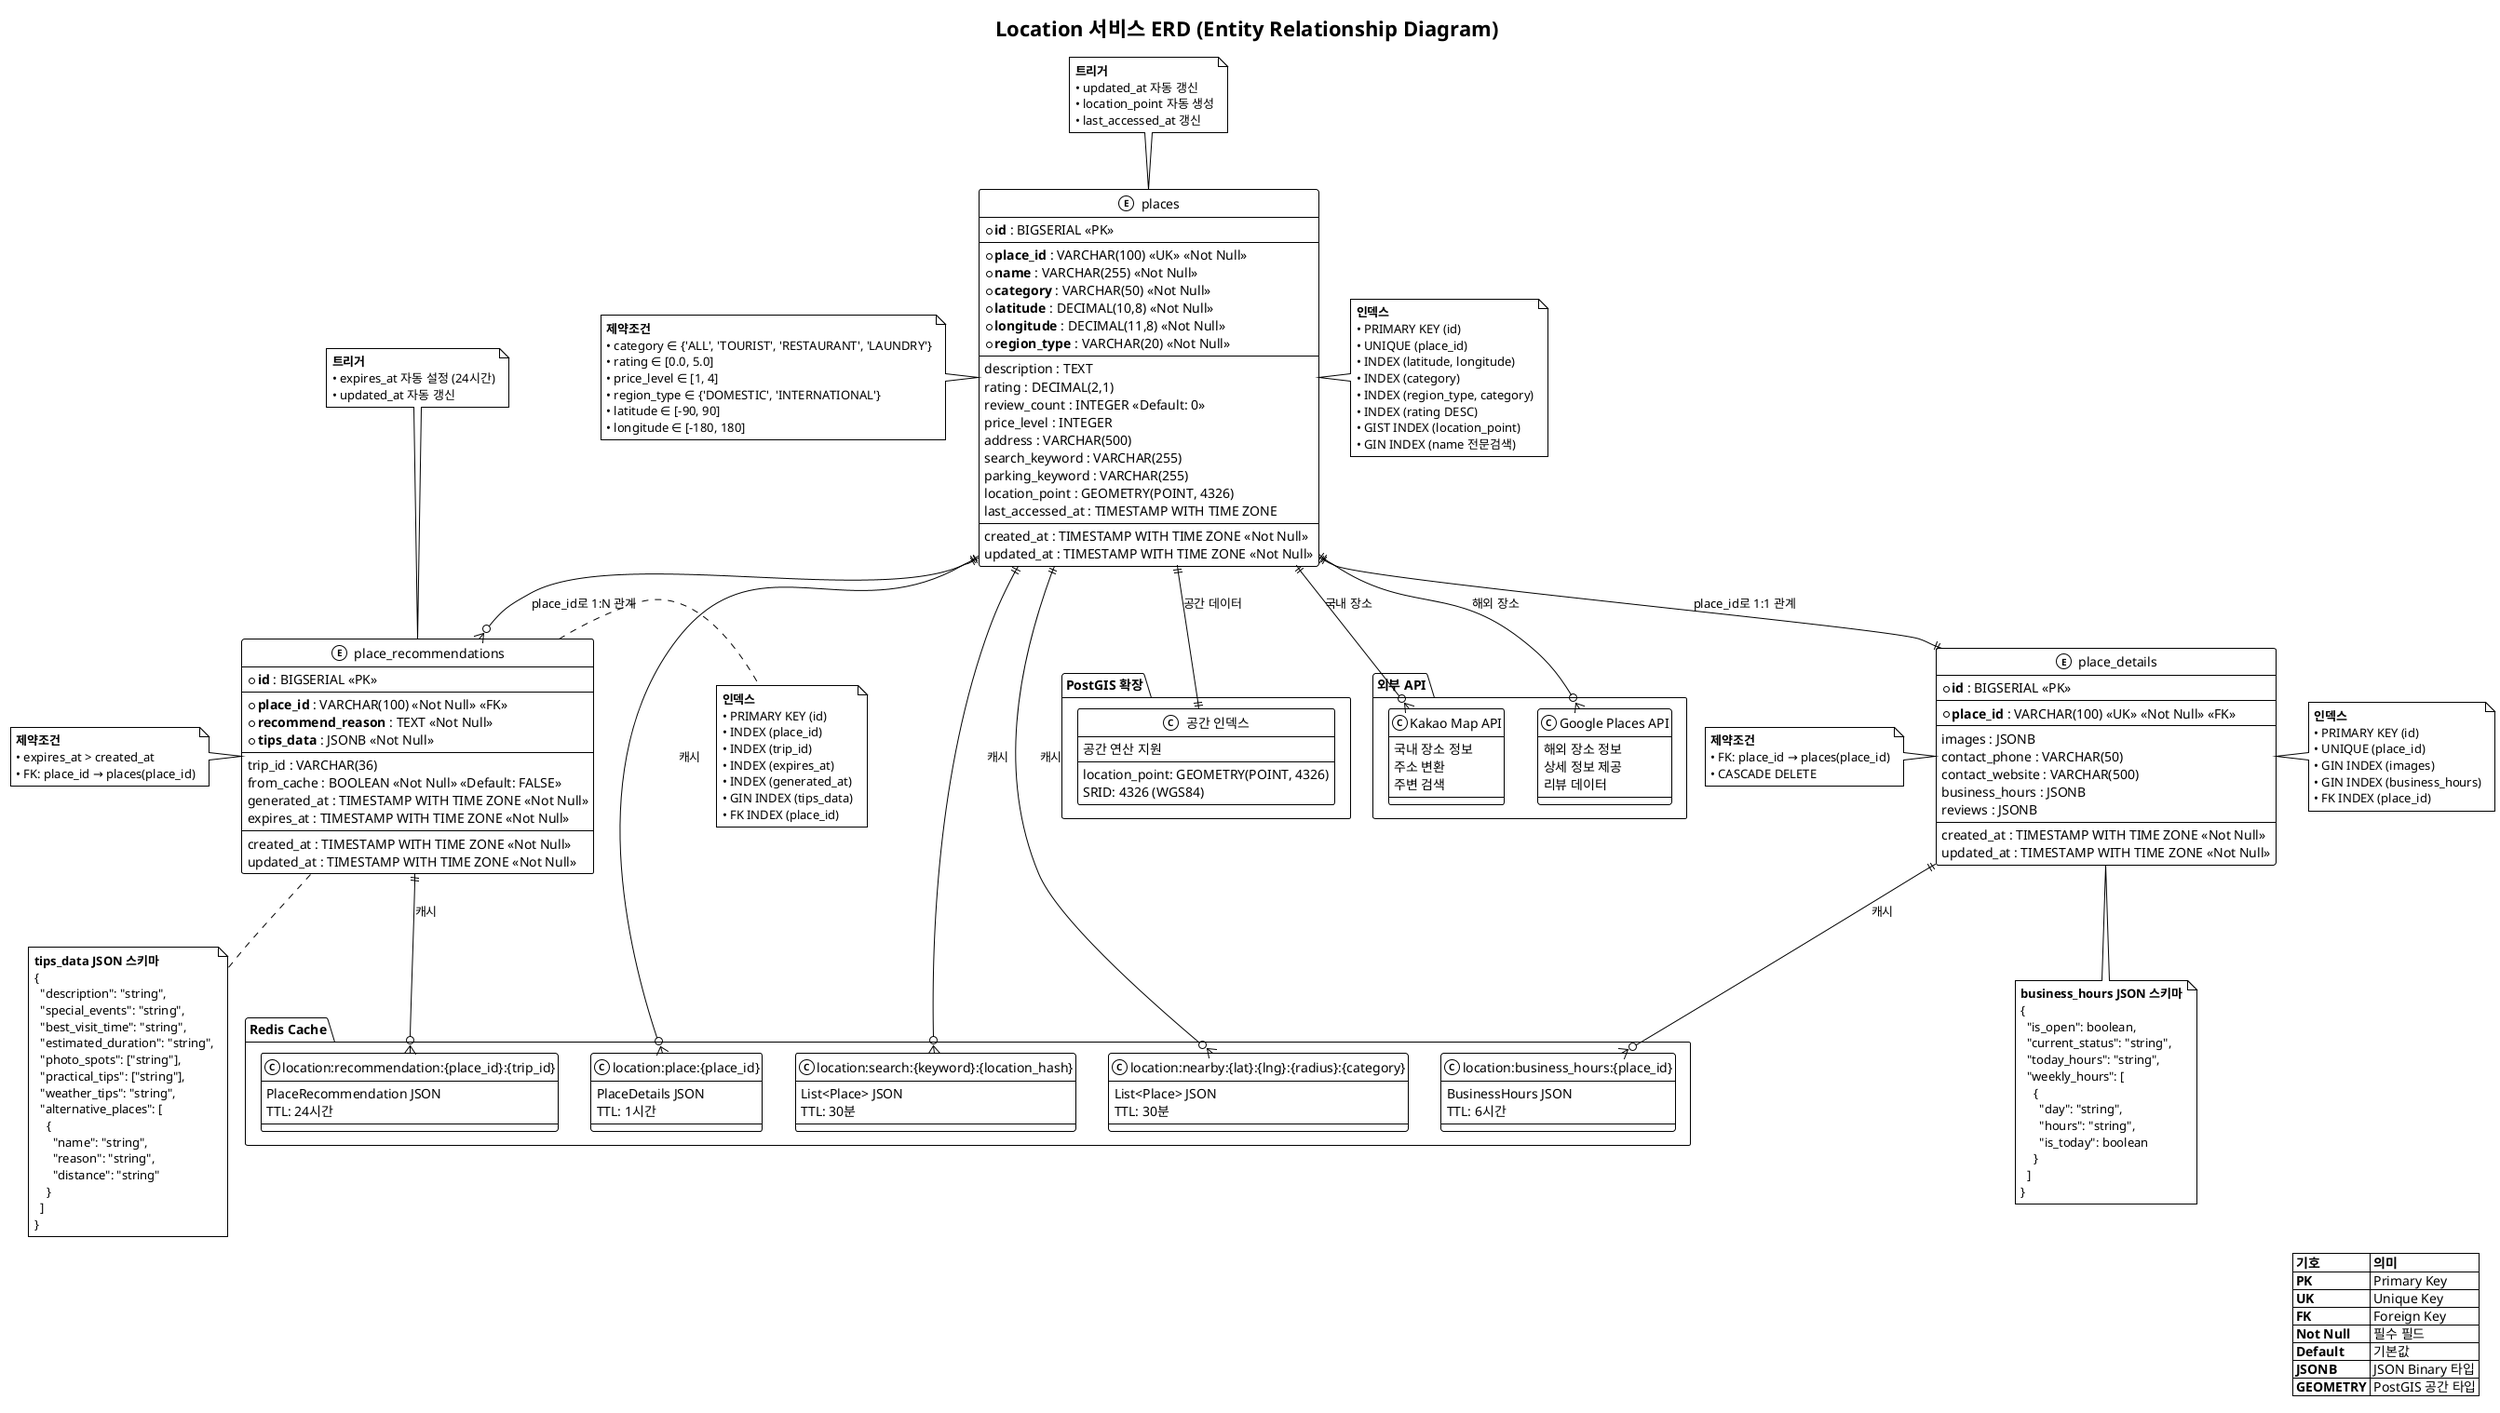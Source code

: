 @startuml
!theme mono

title Location 서비스 ERD (Entity Relationship Diagram)

' =====================================
' 테이블 정의
' =====================================

entity "places" as places {
    * **id** : BIGSERIAL <<PK>>
    --
    * **place_id** : VARCHAR(100) <<UK>> <<Not Null>>
    * **name** : VARCHAR(255) <<Not Null>>
    * **category** : VARCHAR(50) <<Not Null>>
    * **latitude** : DECIMAL(10,8) <<Not Null>>
    * **longitude** : DECIMAL(11,8) <<Not Null>>
    * **region_type** : VARCHAR(20) <<Not Null>>
    --
    description : TEXT
    rating : DECIMAL(2,1)
    review_count : INTEGER <<Default: 0>>
    price_level : INTEGER
    address : VARCHAR(500)
    search_keyword : VARCHAR(255)
    parking_keyword : VARCHAR(255)
    location_point : GEOMETRY(POINT, 4326)
    last_accessed_at : TIMESTAMP WITH TIME ZONE
    --
    created_at : TIMESTAMP WITH TIME ZONE <<Not Null>>
    updated_at : TIMESTAMP WITH TIME ZONE <<Not Null>>
}

entity "place_details" as place_details {
    * **id** : BIGSERIAL <<PK>>
    --
    * **place_id** : VARCHAR(100) <<UK>> <<Not Null>> <<FK>>
    --
    images : JSONB
    contact_phone : VARCHAR(50)
    contact_website : VARCHAR(500)
    business_hours : JSONB
    reviews : JSONB
    --
    created_at : TIMESTAMP WITH TIME ZONE <<Not Null>>
    updated_at : TIMESTAMP WITH TIME ZONE <<Not Null>>
}

entity "place_recommendations" as place_recommendations {
    * **id** : BIGSERIAL <<PK>>
    --
    * **place_id** : VARCHAR(100) <<Not Null>> <<FK>>
    * **recommend_reason** : TEXT <<Not Null>>
    * **tips_data** : JSONB <<Not Null>>
    --
    trip_id : VARCHAR(36)
    from_cache : BOOLEAN <<Not Null>> <<Default: FALSE>>
    generated_at : TIMESTAMP WITH TIME ZONE <<Not Null>>
    expires_at : TIMESTAMP WITH TIME ZONE <<Not Null>>
    --
    created_at : TIMESTAMP WITH TIME ZONE <<Not Null>>
    updated_at : TIMESTAMP WITH TIME ZONE <<Not Null>>
}

' =====================================
' 관계 정의
' =====================================

places ||--|| place_details : "place_id로 1:1 관계"
places ||--o{ place_recommendations : "place_id로 1:N 관계"

' =====================================
' 인덱스 정보
' =====================================

note right of places : **인덱스**\n• PRIMARY KEY (id)\n• UNIQUE (place_id)\n• INDEX (latitude, longitude)\n• INDEX (category)\n• INDEX (region_type, category)\n• INDEX (rating DESC)\n• GIST INDEX (location_point)\n• GIN INDEX (name 전문검색)

note right of place_details : **인덱스**\n• PRIMARY KEY (id)\n• UNIQUE (place_id)\n• GIN INDEX (images)\n• GIN INDEX (business_hours)\n• FK INDEX (place_id)

note right of place_recommendations : **인덱스**\n• PRIMARY KEY (id)\n• INDEX (place_id)\n• INDEX (trip_id)\n• INDEX (expires_at)\n• INDEX (generated_at)\n• GIN INDEX (tips_data)\n• FK INDEX (place_id)

' =====================================
' 제약조건 정보
' =====================================

note left of places : **제약조건**\n• category ∈ {'ALL', 'TOURIST', 'RESTAURANT', 'LAUNDRY'}\n• rating ∈ [0.0, 5.0]\n• price_level ∈ [1, 4]\n• region_type ∈ {'DOMESTIC', 'INTERNATIONAL'}\n• latitude ∈ [-90, 90]\n• longitude ∈ [-180, 180]

note left of place_recommendations : **제약조건**\n• expires_at > created_at\n• FK: place_id → places(place_id)

note left of place_details : **제약조건**\n• FK: place_id → places(place_id)\n• CASCADE DELETE

' =====================================
' PostGIS 공간 데이터
' =====================================

package "PostGIS 확장" {
    class "공간 인덱스" as spatial {
        location_point: GEOMETRY(POINT, 4326)
        SRID: 4326 (WGS84)
        공간 연산 지원
    }
}

places ||--|| spatial : "공간 데이터"

' =====================================
' 캐시 구조 (Redis)
' =====================================

package "Redis Cache" {
    class "location:place:{place_id}" as place_cache {
        PlaceDetails JSON
        TTL: 1시간
    }
    
    class "location:nearby:{lat}:{lng}:{radius}:{category}" as nearby_cache {
        List<Place> JSON
        TTL: 30분
    }
    
    class "location:search:{keyword}:{location_hash}" as search_cache {
        List<Place> JSON
        TTL: 30분
    }
    
    class "location:recommendation:{place_id}:{trip_id}" as rec_cache {
        PlaceRecommendation JSON
        TTL: 24시간
    }
    
    class "location:business_hours:{place_id}" as hours_cache {
        BusinessHours JSON
        TTL: 6시간
    }
}

' =====================================
' 외부 API 연동
' =====================================

package "외부 API" {
    class "Google Places API" as google_api {
        해외 장소 정보
        상세 정보 제공
        리뷰 데이터
    }
    
    class "Kakao Map API" as kakao_api {
        국내 장소 정보
        주소 변환
        주변 검색
    }
}

' =====================================
' 관계 정의 (캐시 및 API)
' =====================================

places ||--o{ place_cache : "캐시"
places ||--o{ nearby_cache : "캐시"
places ||--o{ search_cache : "캐시"
place_recommendations ||--o{ rec_cache : "캐시"
place_details ||--o{ hours_cache : "캐시"

places ||--o{ google_api : "해외 장소"
places ||--o{ kakao_api : "국내 장소"

' =====================================
' JSON 스키마 예시
' =====================================

note bottom of place_details : **business_hours JSON 스키마**\n{\n  "is_open": boolean,\n  "current_status": "string",\n  "today_hours": "string",\n  "weekly_hours": [\n    {\n      "day": "string",\n      "hours": "string",\n      "is_today": boolean\n    }\n  ]\n}

note bottom of place_recommendations : **tips_data JSON 스키마**\n{\n  "description": "string",\n  "special_events": "string",\n  "best_visit_time": "string",\n  "estimated_duration": "string",\n  "photo_spots": ["string"],\n  "practical_tips": ["string"],\n  "weather_tips": "string",\n  "alternative_places": [\n    {\n      "name": "string",\n      "reason": "string",\n      "distance": "string"\n    }\n  ]\n}

' =====================================
' 트리거 정보
' =====================================

note top of places : **트리거**\n• updated_at 자동 갱신\n• location_point 자동 생성\n• last_accessed_at 갱신

note top of place_recommendations : **트리거**\n• expires_at 자동 설정 (24시간)\n• updated_at 자동 갱신

' =====================================
' 범례
' =====================================

legend bottom right
    |= 기호 |= 의미 |
    | **PK** | Primary Key |
    | **UK** | Unique Key |
    | **FK** | Foreign Key |
    | **Not Null** | 필수 필드 |
    | **Default** | 기본값 |
    | **JSONB** | JSON Binary 타입 |
    | **GEOMETRY** | PostGIS 공간 타입 |
endlegend

@enduml